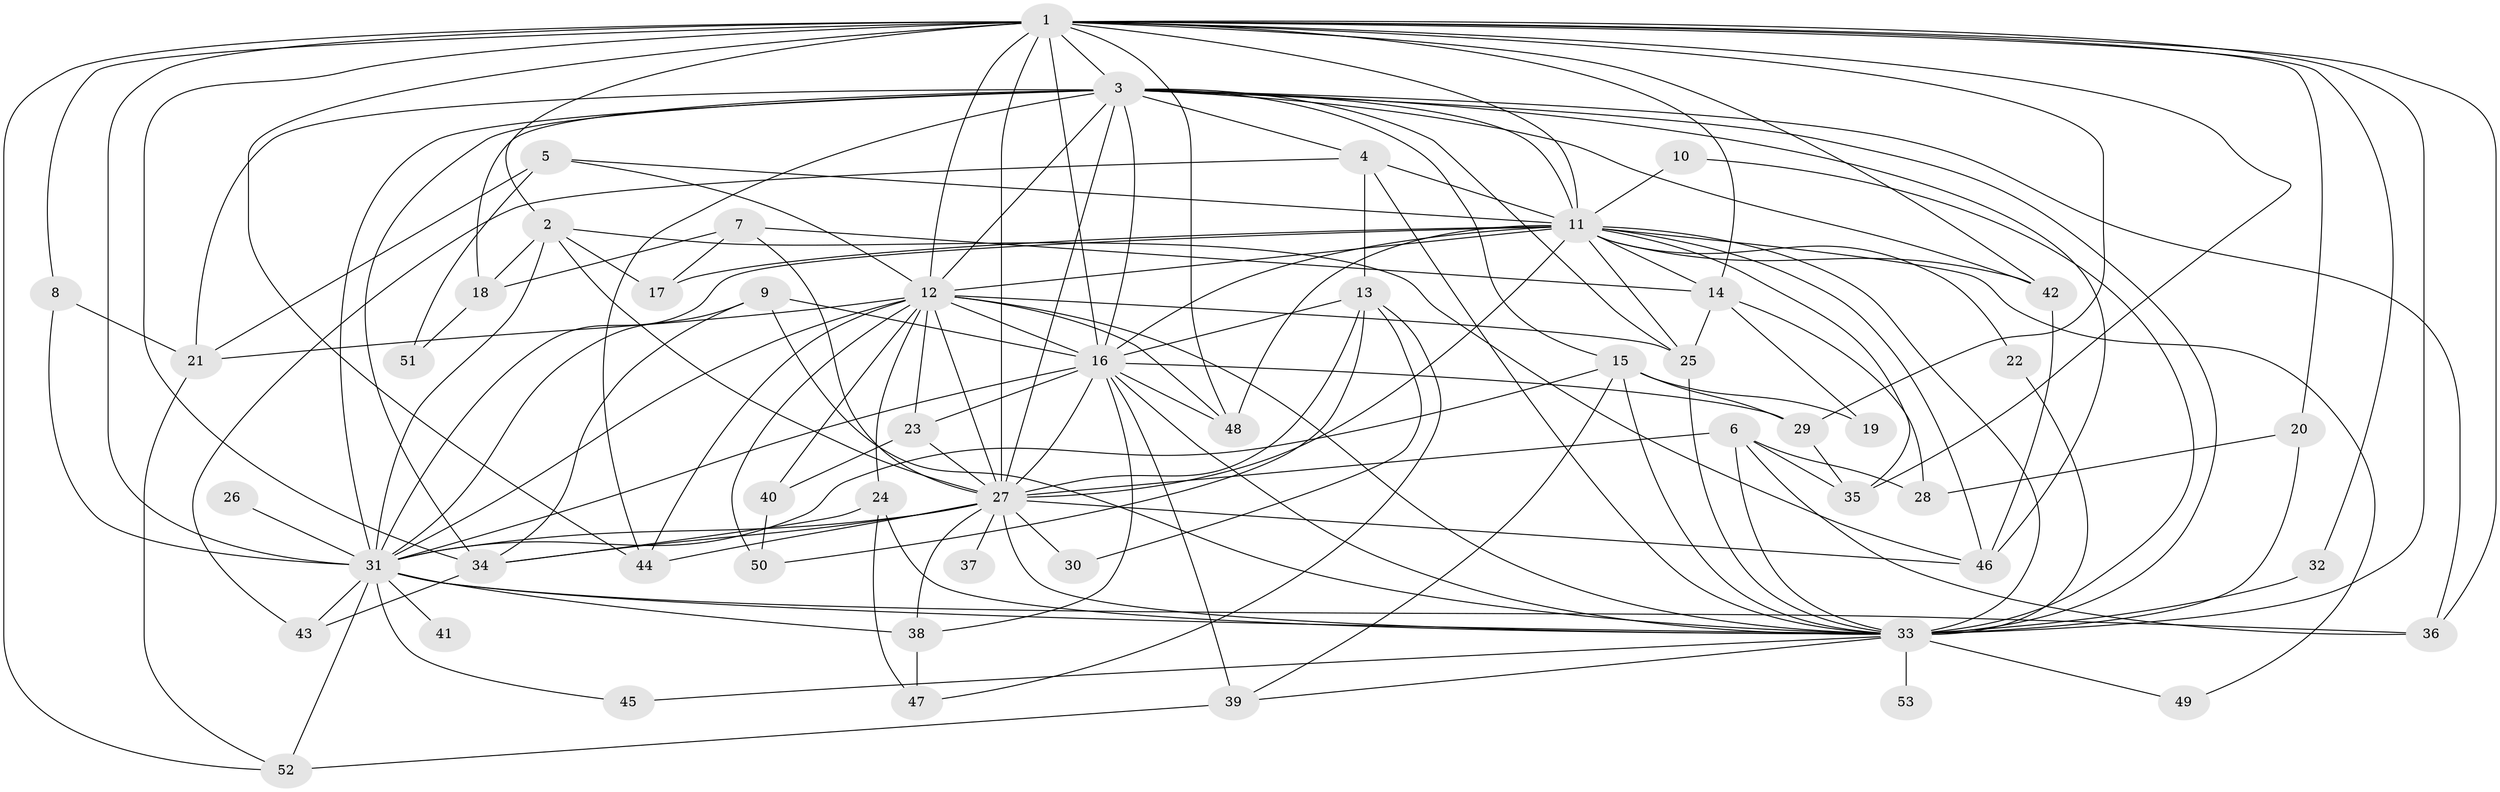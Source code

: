 // original degree distribution, {28: 0.009433962264150943, 18: 0.009433962264150943, 14: 0.009433962264150943, 25: 0.009433962264150943, 20: 0.009433962264150943, 21: 0.009433962264150943, 11: 0.009433962264150943, 24: 0.009433962264150943, 23: 0.009433962264150943, 22: 0.009433962264150943, 6: 0.05660377358490566, 4: 0.16981132075471697, 3: 0.12264150943396226, 2: 0.5471698113207547, 5: 0.009433962264150943}
// Generated by graph-tools (version 1.1) at 2025/36/03/04/25 23:36:37]
// undirected, 53 vertices, 151 edges
graph export_dot {
  node [color=gray90,style=filled];
  1;
  2;
  3;
  4;
  5;
  6;
  7;
  8;
  9;
  10;
  11;
  12;
  13;
  14;
  15;
  16;
  17;
  18;
  19;
  20;
  21;
  22;
  23;
  24;
  25;
  26;
  27;
  28;
  29;
  30;
  31;
  32;
  33;
  34;
  35;
  36;
  37;
  38;
  39;
  40;
  41;
  42;
  43;
  44;
  45;
  46;
  47;
  48;
  49;
  50;
  51;
  52;
  53;
  1 -- 2 [weight=1.0];
  1 -- 3 [weight=3.0];
  1 -- 8 [weight=1.0];
  1 -- 11 [weight=3.0];
  1 -- 12 [weight=4.0];
  1 -- 14 [weight=1.0];
  1 -- 16 [weight=4.0];
  1 -- 20 [weight=1.0];
  1 -- 27 [weight=4.0];
  1 -- 29 [weight=1.0];
  1 -- 31 [weight=5.0];
  1 -- 32 [weight=1.0];
  1 -- 33 [weight=5.0];
  1 -- 34 [weight=1.0];
  1 -- 35 [weight=1.0];
  1 -- 36 [weight=1.0];
  1 -- 42 [weight=1.0];
  1 -- 44 [weight=1.0];
  1 -- 48 [weight=1.0];
  1 -- 52 [weight=1.0];
  2 -- 17 [weight=1.0];
  2 -- 18 [weight=1.0];
  2 -- 27 [weight=1.0];
  2 -- 31 [weight=1.0];
  2 -- 46 [weight=1.0];
  3 -- 4 [weight=1.0];
  3 -- 11 [weight=1.0];
  3 -- 12 [weight=1.0];
  3 -- 15 [weight=1.0];
  3 -- 16 [weight=1.0];
  3 -- 18 [weight=1.0];
  3 -- 21 [weight=2.0];
  3 -- 25 [weight=1.0];
  3 -- 27 [weight=2.0];
  3 -- 31 [weight=1.0];
  3 -- 33 [weight=1.0];
  3 -- 34 [weight=1.0];
  3 -- 36 [weight=1.0];
  3 -- 42 [weight=1.0];
  3 -- 44 [weight=1.0];
  3 -- 46 [weight=1.0];
  4 -- 11 [weight=1.0];
  4 -- 13 [weight=1.0];
  4 -- 33 [weight=1.0];
  4 -- 43 [weight=1.0];
  5 -- 11 [weight=1.0];
  5 -- 12 [weight=1.0];
  5 -- 21 [weight=1.0];
  5 -- 51 [weight=1.0];
  6 -- 27 [weight=1.0];
  6 -- 28 [weight=1.0];
  6 -- 33 [weight=1.0];
  6 -- 35 [weight=1.0];
  6 -- 36 [weight=1.0];
  7 -- 14 [weight=1.0];
  7 -- 17 [weight=1.0];
  7 -- 18 [weight=1.0];
  7 -- 27 [weight=1.0];
  8 -- 21 [weight=1.0];
  8 -- 31 [weight=1.0];
  9 -- 16 [weight=1.0];
  9 -- 31 [weight=1.0];
  9 -- 33 [weight=1.0];
  9 -- 34 [weight=1.0];
  10 -- 11 [weight=1.0];
  10 -- 33 [weight=1.0];
  11 -- 12 [weight=1.0];
  11 -- 14 [weight=1.0];
  11 -- 16 [weight=1.0];
  11 -- 17 [weight=1.0];
  11 -- 22 [weight=1.0];
  11 -- 25 [weight=1.0];
  11 -- 27 [weight=3.0];
  11 -- 31 [weight=1.0];
  11 -- 33 [weight=1.0];
  11 -- 35 [weight=1.0];
  11 -- 42 [weight=1.0];
  11 -- 46 [weight=1.0];
  11 -- 48 [weight=1.0];
  11 -- 49 [weight=1.0];
  12 -- 16 [weight=1.0];
  12 -- 21 [weight=1.0];
  12 -- 23 [weight=1.0];
  12 -- 24 [weight=1.0];
  12 -- 25 [weight=1.0];
  12 -- 27 [weight=1.0];
  12 -- 31 [weight=1.0];
  12 -- 33 [weight=1.0];
  12 -- 40 [weight=1.0];
  12 -- 44 [weight=1.0];
  12 -- 48 [weight=1.0];
  12 -- 50 [weight=2.0];
  13 -- 16 [weight=1.0];
  13 -- 27 [weight=1.0];
  13 -- 30 [weight=1.0];
  13 -- 47 [weight=1.0];
  13 -- 50 [weight=1.0];
  14 -- 19 [weight=1.0];
  14 -- 25 [weight=1.0];
  14 -- 28 [weight=1.0];
  15 -- 19 [weight=1.0];
  15 -- 29 [weight=1.0];
  15 -- 31 [weight=1.0];
  15 -- 33 [weight=1.0];
  15 -- 39 [weight=1.0];
  16 -- 23 [weight=1.0];
  16 -- 27 [weight=1.0];
  16 -- 29 [weight=1.0];
  16 -- 31 [weight=1.0];
  16 -- 33 [weight=2.0];
  16 -- 38 [weight=1.0];
  16 -- 39 [weight=1.0];
  16 -- 48 [weight=1.0];
  18 -- 51 [weight=1.0];
  20 -- 28 [weight=1.0];
  20 -- 33 [weight=1.0];
  21 -- 52 [weight=1.0];
  22 -- 33 [weight=1.0];
  23 -- 27 [weight=1.0];
  23 -- 40 [weight=1.0];
  24 -- 33 [weight=1.0];
  24 -- 34 [weight=1.0];
  24 -- 47 [weight=1.0];
  25 -- 33 [weight=1.0];
  26 -- 31 [weight=1.0];
  27 -- 30 [weight=1.0];
  27 -- 31 [weight=1.0];
  27 -- 33 [weight=1.0];
  27 -- 34 [weight=1.0];
  27 -- 37 [weight=1.0];
  27 -- 38 [weight=1.0];
  27 -- 44 [weight=1.0];
  27 -- 46 [weight=1.0];
  29 -- 35 [weight=1.0];
  31 -- 33 [weight=1.0];
  31 -- 36 [weight=1.0];
  31 -- 38 [weight=1.0];
  31 -- 41 [weight=1.0];
  31 -- 43 [weight=1.0];
  31 -- 45 [weight=1.0];
  31 -- 52 [weight=1.0];
  32 -- 33 [weight=2.0];
  33 -- 39 [weight=1.0];
  33 -- 45 [weight=1.0];
  33 -- 49 [weight=1.0];
  33 -- 53 [weight=1.0];
  34 -- 43 [weight=1.0];
  38 -- 47 [weight=1.0];
  39 -- 52 [weight=1.0];
  40 -- 50 [weight=1.0];
  42 -- 46 [weight=1.0];
}
